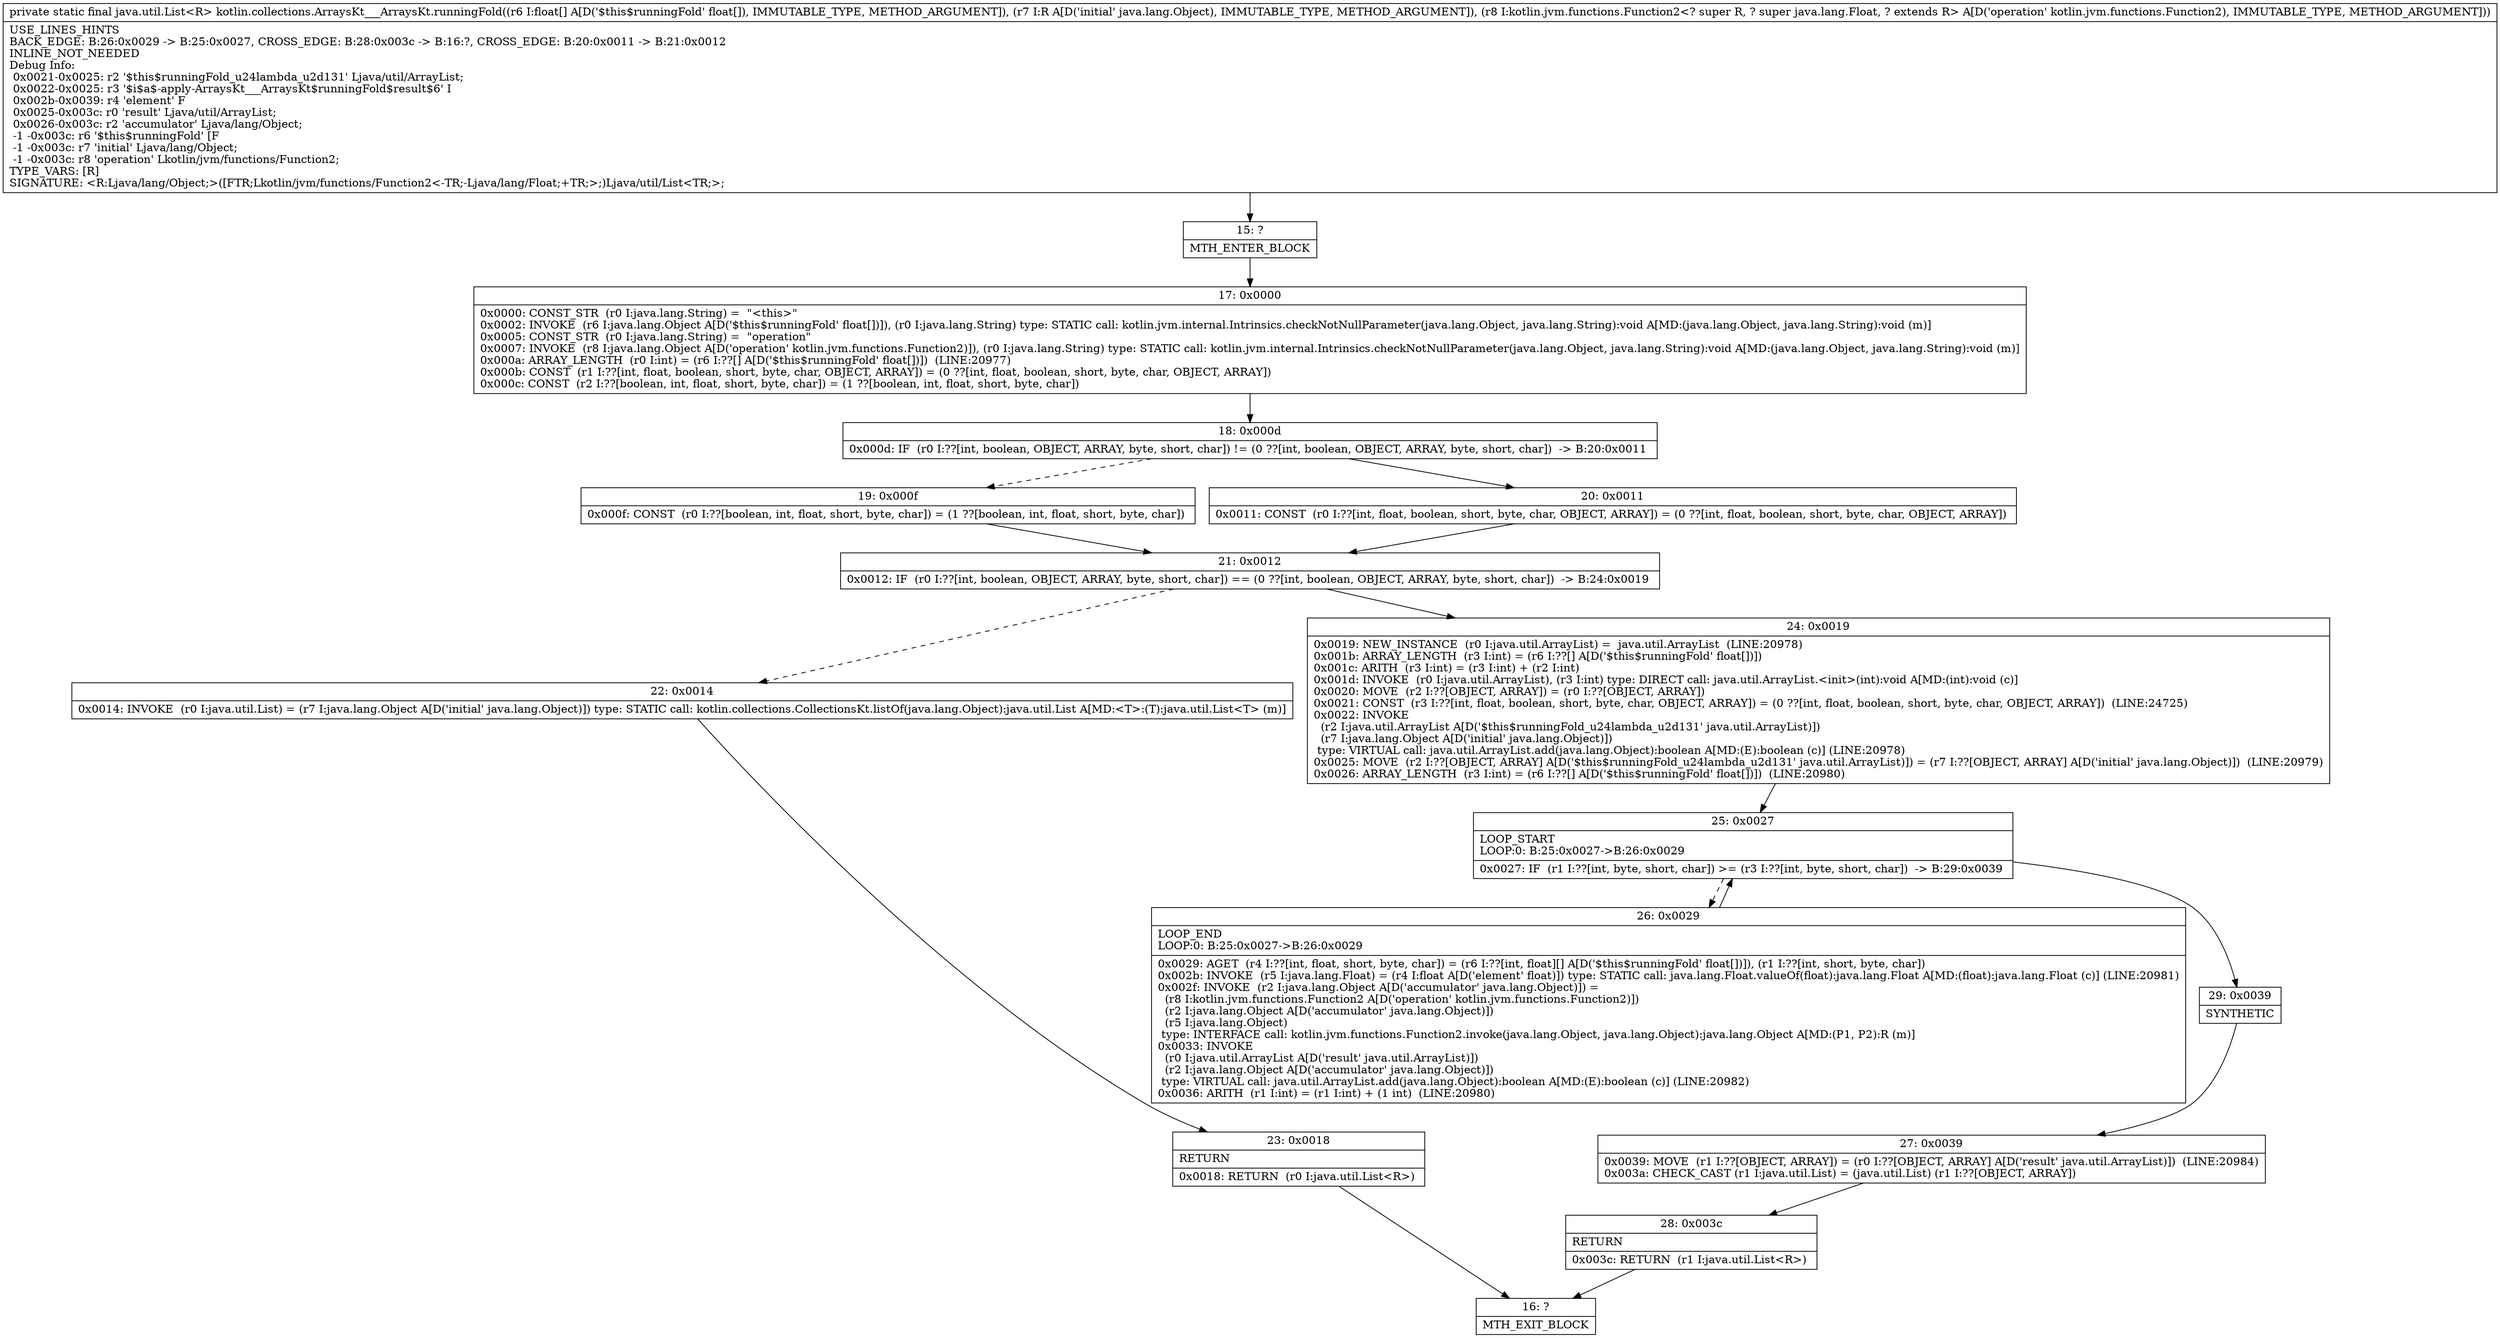 digraph "CFG forkotlin.collections.ArraysKt___ArraysKt.runningFold([FLjava\/lang\/Object;Lkotlin\/jvm\/functions\/Function2;)Ljava\/util\/List;" {
Node_15 [shape=record,label="{15\:\ ?|MTH_ENTER_BLOCK\l}"];
Node_17 [shape=record,label="{17\:\ 0x0000|0x0000: CONST_STR  (r0 I:java.lang.String) =  \"\<this\>\" \l0x0002: INVOKE  (r6 I:java.lang.Object A[D('$this$runningFold' float[])]), (r0 I:java.lang.String) type: STATIC call: kotlin.jvm.internal.Intrinsics.checkNotNullParameter(java.lang.Object, java.lang.String):void A[MD:(java.lang.Object, java.lang.String):void (m)]\l0x0005: CONST_STR  (r0 I:java.lang.String) =  \"operation\" \l0x0007: INVOKE  (r8 I:java.lang.Object A[D('operation' kotlin.jvm.functions.Function2)]), (r0 I:java.lang.String) type: STATIC call: kotlin.jvm.internal.Intrinsics.checkNotNullParameter(java.lang.Object, java.lang.String):void A[MD:(java.lang.Object, java.lang.String):void (m)]\l0x000a: ARRAY_LENGTH  (r0 I:int) = (r6 I:??[] A[D('$this$runningFold' float[])])  (LINE:20977)\l0x000b: CONST  (r1 I:??[int, float, boolean, short, byte, char, OBJECT, ARRAY]) = (0 ??[int, float, boolean, short, byte, char, OBJECT, ARRAY]) \l0x000c: CONST  (r2 I:??[boolean, int, float, short, byte, char]) = (1 ??[boolean, int, float, short, byte, char]) \l}"];
Node_18 [shape=record,label="{18\:\ 0x000d|0x000d: IF  (r0 I:??[int, boolean, OBJECT, ARRAY, byte, short, char]) != (0 ??[int, boolean, OBJECT, ARRAY, byte, short, char])  \-\> B:20:0x0011 \l}"];
Node_19 [shape=record,label="{19\:\ 0x000f|0x000f: CONST  (r0 I:??[boolean, int, float, short, byte, char]) = (1 ??[boolean, int, float, short, byte, char]) \l}"];
Node_21 [shape=record,label="{21\:\ 0x0012|0x0012: IF  (r0 I:??[int, boolean, OBJECT, ARRAY, byte, short, char]) == (0 ??[int, boolean, OBJECT, ARRAY, byte, short, char])  \-\> B:24:0x0019 \l}"];
Node_22 [shape=record,label="{22\:\ 0x0014|0x0014: INVOKE  (r0 I:java.util.List) = (r7 I:java.lang.Object A[D('initial' java.lang.Object)]) type: STATIC call: kotlin.collections.CollectionsKt.listOf(java.lang.Object):java.util.List A[MD:\<T\>:(T):java.util.List\<T\> (m)]\l}"];
Node_23 [shape=record,label="{23\:\ 0x0018|RETURN\l|0x0018: RETURN  (r0 I:java.util.List\<R\>) \l}"];
Node_16 [shape=record,label="{16\:\ ?|MTH_EXIT_BLOCK\l}"];
Node_24 [shape=record,label="{24\:\ 0x0019|0x0019: NEW_INSTANCE  (r0 I:java.util.ArrayList) =  java.util.ArrayList  (LINE:20978)\l0x001b: ARRAY_LENGTH  (r3 I:int) = (r6 I:??[] A[D('$this$runningFold' float[])]) \l0x001c: ARITH  (r3 I:int) = (r3 I:int) + (r2 I:int) \l0x001d: INVOKE  (r0 I:java.util.ArrayList), (r3 I:int) type: DIRECT call: java.util.ArrayList.\<init\>(int):void A[MD:(int):void (c)]\l0x0020: MOVE  (r2 I:??[OBJECT, ARRAY]) = (r0 I:??[OBJECT, ARRAY]) \l0x0021: CONST  (r3 I:??[int, float, boolean, short, byte, char, OBJECT, ARRAY]) = (0 ??[int, float, boolean, short, byte, char, OBJECT, ARRAY])  (LINE:24725)\l0x0022: INVOKE  \l  (r2 I:java.util.ArrayList A[D('$this$runningFold_u24lambda_u2d131' java.util.ArrayList)])\l  (r7 I:java.lang.Object A[D('initial' java.lang.Object)])\l type: VIRTUAL call: java.util.ArrayList.add(java.lang.Object):boolean A[MD:(E):boolean (c)] (LINE:20978)\l0x0025: MOVE  (r2 I:??[OBJECT, ARRAY] A[D('$this$runningFold_u24lambda_u2d131' java.util.ArrayList)]) = (r7 I:??[OBJECT, ARRAY] A[D('initial' java.lang.Object)])  (LINE:20979)\l0x0026: ARRAY_LENGTH  (r3 I:int) = (r6 I:??[] A[D('$this$runningFold' float[])])  (LINE:20980)\l}"];
Node_25 [shape=record,label="{25\:\ 0x0027|LOOP_START\lLOOP:0: B:25:0x0027\-\>B:26:0x0029\l|0x0027: IF  (r1 I:??[int, byte, short, char]) \>= (r3 I:??[int, byte, short, char])  \-\> B:29:0x0039 \l}"];
Node_26 [shape=record,label="{26\:\ 0x0029|LOOP_END\lLOOP:0: B:25:0x0027\-\>B:26:0x0029\l|0x0029: AGET  (r4 I:??[int, float, short, byte, char]) = (r6 I:??[int, float][] A[D('$this$runningFold' float[])]), (r1 I:??[int, short, byte, char]) \l0x002b: INVOKE  (r5 I:java.lang.Float) = (r4 I:float A[D('element' float)]) type: STATIC call: java.lang.Float.valueOf(float):java.lang.Float A[MD:(float):java.lang.Float (c)] (LINE:20981)\l0x002f: INVOKE  (r2 I:java.lang.Object A[D('accumulator' java.lang.Object)]) = \l  (r8 I:kotlin.jvm.functions.Function2 A[D('operation' kotlin.jvm.functions.Function2)])\l  (r2 I:java.lang.Object A[D('accumulator' java.lang.Object)])\l  (r5 I:java.lang.Object)\l type: INTERFACE call: kotlin.jvm.functions.Function2.invoke(java.lang.Object, java.lang.Object):java.lang.Object A[MD:(P1, P2):R (m)]\l0x0033: INVOKE  \l  (r0 I:java.util.ArrayList A[D('result' java.util.ArrayList)])\l  (r2 I:java.lang.Object A[D('accumulator' java.lang.Object)])\l type: VIRTUAL call: java.util.ArrayList.add(java.lang.Object):boolean A[MD:(E):boolean (c)] (LINE:20982)\l0x0036: ARITH  (r1 I:int) = (r1 I:int) + (1 int)  (LINE:20980)\l}"];
Node_29 [shape=record,label="{29\:\ 0x0039|SYNTHETIC\l}"];
Node_27 [shape=record,label="{27\:\ 0x0039|0x0039: MOVE  (r1 I:??[OBJECT, ARRAY]) = (r0 I:??[OBJECT, ARRAY] A[D('result' java.util.ArrayList)])  (LINE:20984)\l0x003a: CHECK_CAST (r1 I:java.util.List) = (java.util.List) (r1 I:??[OBJECT, ARRAY]) \l}"];
Node_28 [shape=record,label="{28\:\ 0x003c|RETURN\l|0x003c: RETURN  (r1 I:java.util.List\<R\>) \l}"];
Node_20 [shape=record,label="{20\:\ 0x0011|0x0011: CONST  (r0 I:??[int, float, boolean, short, byte, char, OBJECT, ARRAY]) = (0 ??[int, float, boolean, short, byte, char, OBJECT, ARRAY]) \l}"];
MethodNode[shape=record,label="{private static final java.util.List\<R\> kotlin.collections.ArraysKt___ArraysKt.runningFold((r6 I:float[] A[D('$this$runningFold' float[]), IMMUTABLE_TYPE, METHOD_ARGUMENT]), (r7 I:R A[D('initial' java.lang.Object), IMMUTABLE_TYPE, METHOD_ARGUMENT]), (r8 I:kotlin.jvm.functions.Function2\<? super R, ? super java.lang.Float, ? extends R\> A[D('operation' kotlin.jvm.functions.Function2), IMMUTABLE_TYPE, METHOD_ARGUMENT]))  | USE_LINES_HINTS\lBACK_EDGE: B:26:0x0029 \-\> B:25:0x0027, CROSS_EDGE: B:28:0x003c \-\> B:16:?, CROSS_EDGE: B:20:0x0011 \-\> B:21:0x0012\lINLINE_NOT_NEEDED\lDebug Info:\l  0x0021\-0x0025: r2 '$this$runningFold_u24lambda_u2d131' Ljava\/util\/ArrayList;\l  0x0022\-0x0025: r3 '$i$a$\-apply\-ArraysKt___ArraysKt$runningFold$result$6' I\l  0x002b\-0x0039: r4 'element' F\l  0x0025\-0x003c: r0 'result' Ljava\/util\/ArrayList;\l  0x0026\-0x003c: r2 'accumulator' Ljava\/lang\/Object;\l  \-1 \-0x003c: r6 '$this$runningFold' [F\l  \-1 \-0x003c: r7 'initial' Ljava\/lang\/Object;\l  \-1 \-0x003c: r8 'operation' Lkotlin\/jvm\/functions\/Function2;\lTYPE_VARS: [R]\lSIGNATURE: \<R:Ljava\/lang\/Object;\>([FTR;Lkotlin\/jvm\/functions\/Function2\<\-TR;\-Ljava\/lang\/Float;+TR;\>;)Ljava\/util\/List\<TR;\>;\l}"];
MethodNode -> Node_15;Node_15 -> Node_17;
Node_17 -> Node_18;
Node_18 -> Node_19[style=dashed];
Node_18 -> Node_20;
Node_19 -> Node_21;
Node_21 -> Node_22[style=dashed];
Node_21 -> Node_24;
Node_22 -> Node_23;
Node_23 -> Node_16;
Node_24 -> Node_25;
Node_25 -> Node_26[style=dashed];
Node_25 -> Node_29;
Node_26 -> Node_25;
Node_29 -> Node_27;
Node_27 -> Node_28;
Node_28 -> Node_16;
Node_20 -> Node_21;
}

